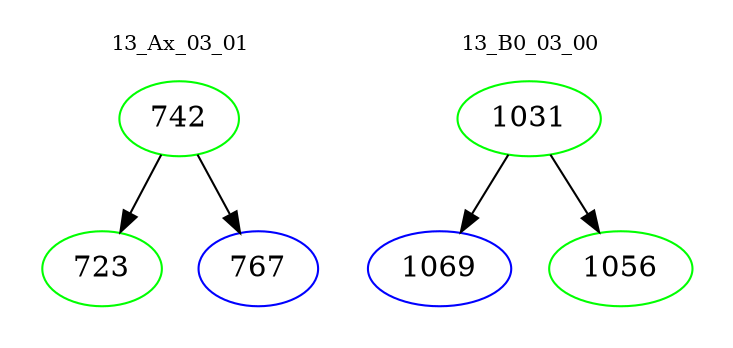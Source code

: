 digraph{
subgraph cluster_0 {
color = white
label = "13_Ax_03_01";
fontsize=10;
T0_742 [label="742", color="green"]
T0_742 -> T0_723 [color="black"]
T0_723 [label="723", color="green"]
T0_742 -> T0_767 [color="black"]
T0_767 [label="767", color="blue"]
}
subgraph cluster_1 {
color = white
label = "13_B0_03_00";
fontsize=10;
T1_1031 [label="1031", color="green"]
T1_1031 -> T1_1069 [color="black"]
T1_1069 [label="1069", color="blue"]
T1_1031 -> T1_1056 [color="black"]
T1_1056 [label="1056", color="green"]
}
}
